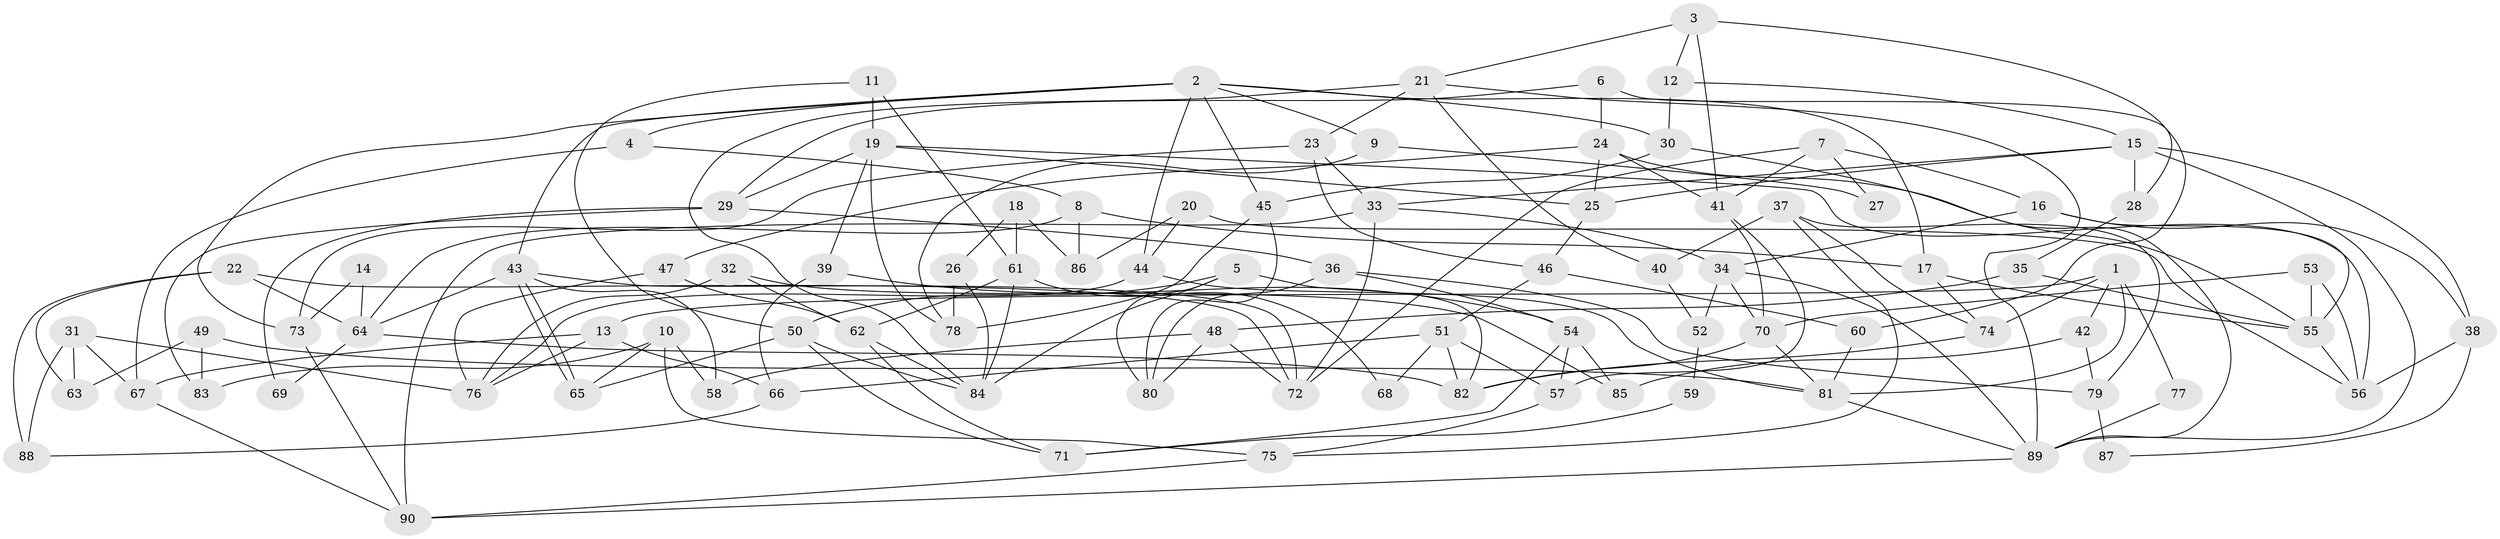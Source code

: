// coarse degree distribution, {6: 0.17857142857142858, 10: 0.017857142857142856, 5: 0.16071428571428573, 7: 0.10714285714285714, 4: 0.25, 3: 0.16071428571428573, 2: 0.05357142857142857, 8: 0.03571428571428571, 9: 0.03571428571428571}
// Generated by graph-tools (version 1.1) at 2025/41/03/06/25 10:41:57]
// undirected, 90 vertices, 180 edges
graph export_dot {
graph [start="1"]
  node [color=gray90,style=filled];
  1;
  2;
  3;
  4;
  5;
  6;
  7;
  8;
  9;
  10;
  11;
  12;
  13;
  14;
  15;
  16;
  17;
  18;
  19;
  20;
  21;
  22;
  23;
  24;
  25;
  26;
  27;
  28;
  29;
  30;
  31;
  32;
  33;
  34;
  35;
  36;
  37;
  38;
  39;
  40;
  41;
  42;
  43;
  44;
  45;
  46;
  47;
  48;
  49;
  50;
  51;
  52;
  53;
  54;
  55;
  56;
  57;
  58;
  59;
  60;
  61;
  62;
  63;
  64;
  65;
  66;
  67;
  68;
  69;
  70;
  71;
  72;
  73;
  74;
  75;
  76;
  77;
  78;
  79;
  80;
  81;
  82;
  83;
  84;
  85;
  86;
  87;
  88;
  89;
  90;
  1 -- 74;
  1 -- 81;
  1 -- 13;
  1 -- 42;
  1 -- 77;
  2 -- 30;
  2 -- 43;
  2 -- 4;
  2 -- 9;
  2 -- 17;
  2 -- 44;
  2 -- 45;
  2 -- 73;
  3 -- 21;
  3 -- 41;
  3 -- 12;
  3 -- 28;
  4 -- 67;
  4 -- 8;
  5 -- 50;
  5 -- 84;
  5 -- 80;
  5 -- 82;
  6 -- 29;
  6 -- 60;
  6 -- 24;
  7 -- 72;
  7 -- 41;
  7 -- 16;
  7 -- 27;
  8 -- 64;
  8 -- 17;
  8 -- 86;
  9 -- 78;
  9 -- 27;
  10 -- 65;
  10 -- 75;
  10 -- 58;
  10 -- 83;
  11 -- 50;
  11 -- 61;
  11 -- 19;
  12 -- 15;
  12 -- 30;
  13 -- 66;
  13 -- 67;
  13 -- 76;
  14 -- 73;
  14 -- 64;
  15 -- 33;
  15 -- 89;
  15 -- 25;
  15 -- 28;
  15 -- 38;
  16 -- 55;
  16 -- 34;
  16 -- 38;
  17 -- 55;
  17 -- 74;
  18 -- 61;
  18 -- 86;
  18 -- 26;
  19 -- 25;
  19 -- 29;
  19 -- 39;
  19 -- 56;
  19 -- 78;
  20 -- 56;
  20 -- 44;
  20 -- 86;
  21 -- 89;
  21 -- 23;
  21 -- 40;
  21 -- 84;
  22 -- 72;
  22 -- 64;
  22 -- 63;
  22 -- 88;
  23 -- 46;
  23 -- 33;
  23 -- 73;
  24 -- 55;
  24 -- 25;
  24 -- 41;
  24 -- 47;
  25 -- 46;
  26 -- 78;
  26 -- 84;
  28 -- 35;
  29 -- 36;
  29 -- 69;
  29 -- 83;
  30 -- 45;
  30 -- 89;
  31 -- 67;
  31 -- 63;
  31 -- 76;
  31 -- 88;
  32 -- 62;
  32 -- 76;
  32 -- 85;
  33 -- 90;
  33 -- 34;
  33 -- 72;
  34 -- 70;
  34 -- 52;
  34 -- 89;
  35 -- 55;
  35 -- 48;
  36 -- 80;
  36 -- 79;
  36 -- 54;
  37 -- 75;
  37 -- 74;
  37 -- 40;
  37 -- 79;
  38 -- 56;
  38 -- 87;
  39 -- 66;
  39 -- 54;
  40 -- 52;
  41 -- 70;
  41 -- 57;
  42 -- 85;
  42 -- 79;
  43 -- 58;
  43 -- 65;
  43 -- 65;
  43 -- 64;
  43 -- 72;
  44 -- 76;
  44 -- 81;
  45 -- 80;
  45 -- 78;
  46 -- 51;
  46 -- 60;
  47 -- 76;
  47 -- 62;
  48 -- 72;
  48 -- 58;
  48 -- 80;
  49 -- 81;
  49 -- 83;
  49 -- 63;
  50 -- 84;
  50 -- 71;
  50 -- 65;
  51 -- 57;
  51 -- 82;
  51 -- 66;
  51 -- 68;
  52 -- 59;
  53 -- 56;
  53 -- 55;
  53 -- 70;
  54 -- 57;
  54 -- 71;
  54 -- 85;
  55 -- 56;
  57 -- 75;
  59 -- 71;
  60 -- 81;
  61 -- 84;
  61 -- 62;
  61 -- 68;
  62 -- 84;
  62 -- 71;
  64 -- 82;
  64 -- 69;
  66 -- 88;
  67 -- 90;
  70 -- 81;
  70 -- 82;
  73 -- 90;
  74 -- 82;
  75 -- 90;
  77 -- 89;
  79 -- 87;
  81 -- 89;
  89 -- 90;
}
